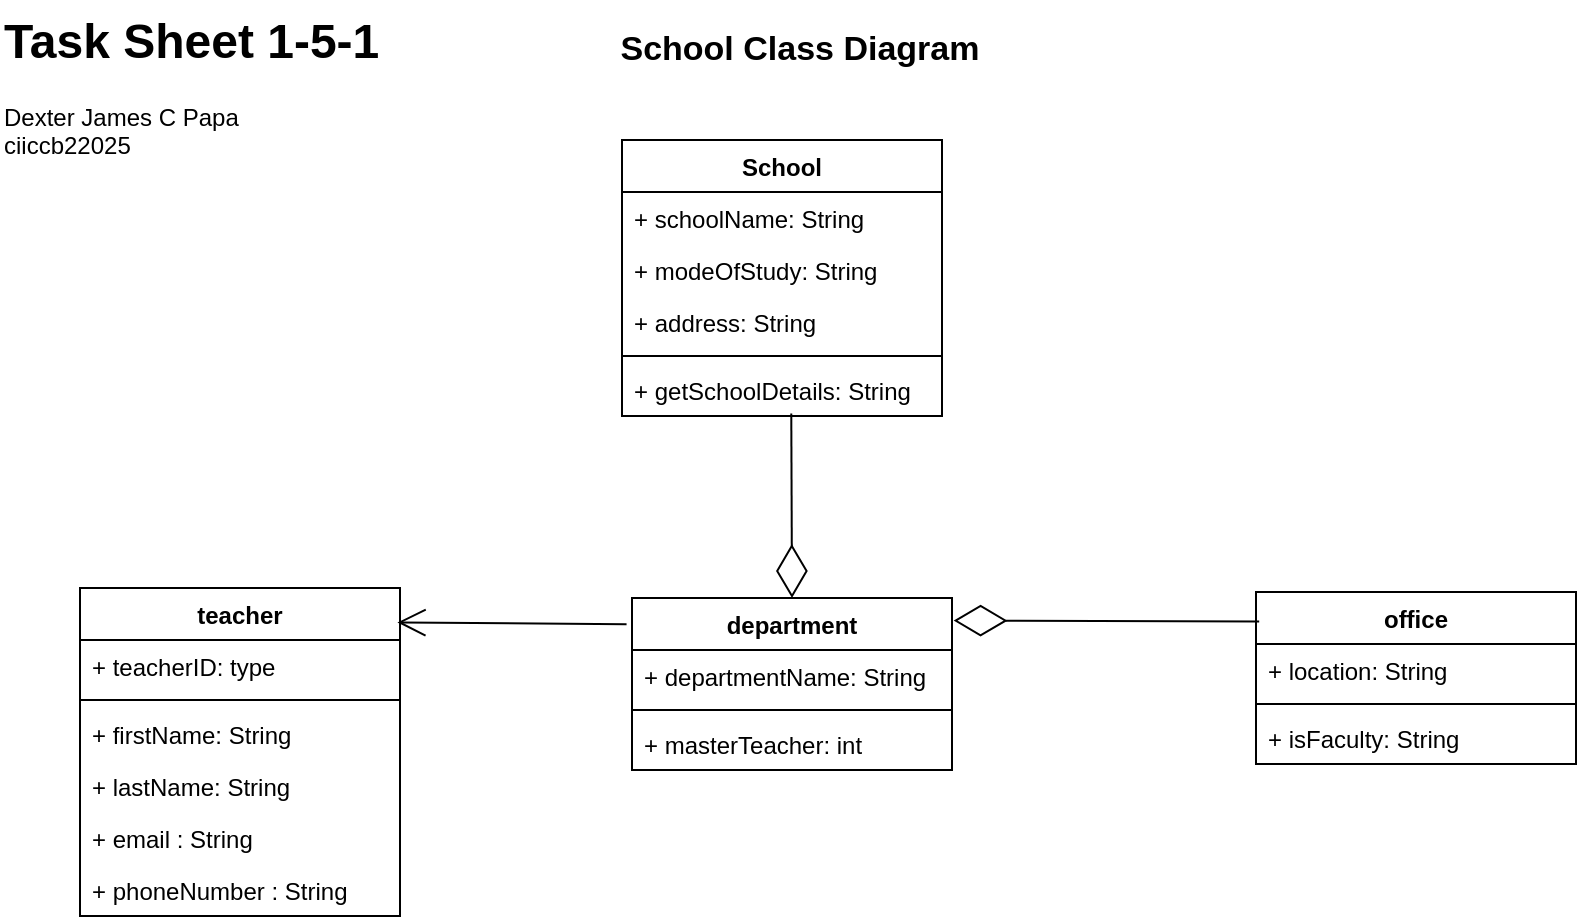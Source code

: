 <mxfile version="27.0.6" pages="2">
  <diagram name="Page-1" id="c4acf3e9-155e-7222-9cf6-157b1a14988f">
    <mxGraphModel grid="1" page="1" gridSize="10" guides="1" tooltips="1" connect="1" arrows="1" fold="1" pageScale="1" pageWidth="850" pageHeight="1100" background="none" math="0" shadow="0">
      <root>
        <mxCell id="0" />
        <mxCell id="1" parent="0" />
        <mxCell id="JV8OfSsmmpj7OXudkfAM-2" value="&lt;h1 style=&quot;margin-top: 0px;&quot;&gt;Task Sheet 1-5-1&lt;/h1&gt;&lt;p&gt;Dexter James C Papa&lt;br&gt;ciiccb22025&lt;/p&gt;" style="text;html=1;whiteSpace=wrap;overflow=hidden;rounded=0;" vertex="1" parent="1">
          <mxGeometry x="10" y="20" width="250" height="120" as="geometry" />
        </mxCell>
        <mxCell id="JV8OfSsmmpj7OXudkfAM-3" value="School Class Diagram" style="text;html=1;align=center;verticalAlign=middle;whiteSpace=wrap;rounded=0;fontStyle=1;fontSize=17;" vertex="1" parent="1">
          <mxGeometry x="270" y="30" width="280" height="30" as="geometry" />
        </mxCell>
        <mxCell id="JV8OfSsmmpj7OXudkfAM-5" value="School" style="swimlane;fontStyle=1;align=center;verticalAlign=top;childLayout=stackLayout;horizontal=1;startSize=26;horizontalStack=0;resizeParent=1;resizeParentMax=0;resizeLast=0;collapsible=1;marginBottom=0;whiteSpace=wrap;html=1;" vertex="1" parent="1">
          <mxGeometry x="321" y="90" width="160" height="138" as="geometry" />
        </mxCell>
        <mxCell id="JV8OfSsmmpj7OXudkfAM-6" value="+ schoolName: String" style="text;strokeColor=none;fillColor=none;align=left;verticalAlign=top;spacingLeft=4;spacingRight=4;overflow=hidden;rotatable=0;points=[[0,0.5],[1,0.5]];portConstraint=eastwest;whiteSpace=wrap;html=1;" vertex="1" parent="JV8OfSsmmpj7OXudkfAM-5">
          <mxGeometry y="26" width="160" height="26" as="geometry" />
        </mxCell>
        <mxCell id="JV8OfSsmmpj7OXudkfAM-11" value="+  modeOfStudy: String" style="text;strokeColor=none;fillColor=none;align=left;verticalAlign=top;spacingLeft=4;spacingRight=4;overflow=hidden;rotatable=0;points=[[0,0.5],[1,0.5]];portConstraint=eastwest;whiteSpace=wrap;html=1;" vertex="1" parent="JV8OfSsmmpj7OXudkfAM-5">
          <mxGeometry y="52" width="160" height="26" as="geometry" />
        </mxCell>
        <mxCell id="JV8OfSsmmpj7OXudkfAM-10" value="+ address: String" style="text;strokeColor=none;fillColor=none;align=left;verticalAlign=top;spacingLeft=4;spacingRight=4;overflow=hidden;rotatable=0;points=[[0,0.5],[1,0.5]];portConstraint=eastwest;whiteSpace=wrap;html=1;" vertex="1" parent="JV8OfSsmmpj7OXudkfAM-5">
          <mxGeometry y="78" width="160" height="26" as="geometry" />
        </mxCell>
        <mxCell id="JV8OfSsmmpj7OXudkfAM-7" value="" style="line;strokeWidth=1;fillColor=none;align=left;verticalAlign=middle;spacingTop=-1;spacingLeft=3;spacingRight=3;rotatable=0;labelPosition=right;points=[];portConstraint=eastwest;strokeColor=inherit;" vertex="1" parent="JV8OfSsmmpj7OXudkfAM-5">
          <mxGeometry y="104" width="160" height="8" as="geometry" />
        </mxCell>
        <mxCell id="JV8OfSsmmpj7OXudkfAM-8" value="+ getSchoolDetails: String" style="text;strokeColor=none;fillColor=none;align=left;verticalAlign=top;spacingLeft=4;spacingRight=4;overflow=hidden;rotatable=0;points=[[0,0.5],[1,0.5]];portConstraint=eastwest;whiteSpace=wrap;html=1;" vertex="1" parent="JV8OfSsmmpj7OXudkfAM-5">
          <mxGeometry y="112" width="160" height="26" as="geometry" />
        </mxCell>
        <mxCell id="JV8OfSsmmpj7OXudkfAM-14" value="office" style="swimlane;fontStyle=1;align=center;verticalAlign=top;childLayout=stackLayout;horizontal=1;startSize=26;horizontalStack=0;resizeParent=1;resizeParentMax=0;resizeLast=0;collapsible=1;marginBottom=0;whiteSpace=wrap;html=1;" vertex="1" parent="1">
          <mxGeometry x="638" y="316" width="160" height="86" as="geometry" />
        </mxCell>
        <mxCell id="JV8OfSsmmpj7OXudkfAM-15" value="+ location: String" style="text;strokeColor=none;fillColor=none;align=left;verticalAlign=top;spacingLeft=4;spacingRight=4;overflow=hidden;rotatable=0;points=[[0,0.5],[1,0.5]];portConstraint=eastwest;whiteSpace=wrap;html=1;" vertex="1" parent="JV8OfSsmmpj7OXudkfAM-14">
          <mxGeometry y="26" width="160" height="26" as="geometry" />
        </mxCell>
        <mxCell id="JV8OfSsmmpj7OXudkfAM-16" value="" style="line;strokeWidth=1;fillColor=none;align=left;verticalAlign=middle;spacingTop=-1;spacingLeft=3;spacingRight=3;rotatable=0;labelPosition=right;points=[];portConstraint=eastwest;strokeColor=inherit;" vertex="1" parent="JV8OfSsmmpj7OXudkfAM-14">
          <mxGeometry y="52" width="160" height="8" as="geometry" />
        </mxCell>
        <mxCell id="JV8OfSsmmpj7OXudkfAM-17" value="+ isFaculty: String" style="text;strokeColor=none;fillColor=none;align=left;verticalAlign=top;spacingLeft=4;spacingRight=4;overflow=hidden;rotatable=0;points=[[0,0.5],[1,0.5]];portConstraint=eastwest;whiteSpace=wrap;html=1;" vertex="1" parent="JV8OfSsmmpj7OXudkfAM-14">
          <mxGeometry y="60" width="160" height="26" as="geometry" />
        </mxCell>
        <mxCell id="JV8OfSsmmpj7OXudkfAM-18" value="department" style="swimlane;fontStyle=1;align=center;verticalAlign=top;childLayout=stackLayout;horizontal=1;startSize=26;horizontalStack=0;resizeParent=1;resizeParentMax=0;resizeLast=0;collapsible=1;marginBottom=0;whiteSpace=wrap;html=1;" vertex="1" parent="1">
          <mxGeometry x="326" y="319" width="160" height="86" as="geometry" />
        </mxCell>
        <mxCell id="JV8OfSsmmpj7OXudkfAM-19" value="+ departmentName: String" style="text;strokeColor=none;fillColor=none;align=left;verticalAlign=top;spacingLeft=4;spacingRight=4;overflow=hidden;rotatable=0;points=[[0,0.5],[1,0.5]];portConstraint=eastwest;whiteSpace=wrap;html=1;" vertex="1" parent="JV8OfSsmmpj7OXudkfAM-18">
          <mxGeometry y="26" width="160" height="26" as="geometry" />
        </mxCell>
        <mxCell id="JV8OfSsmmpj7OXudkfAM-20" value="" style="line;strokeWidth=1;fillColor=none;align=left;verticalAlign=middle;spacingTop=-1;spacingLeft=3;spacingRight=3;rotatable=0;labelPosition=right;points=[];portConstraint=eastwest;strokeColor=inherit;" vertex="1" parent="JV8OfSsmmpj7OXudkfAM-18">
          <mxGeometry y="52" width="160" height="8" as="geometry" />
        </mxCell>
        <mxCell id="JV8OfSsmmpj7OXudkfAM-21" value="+ masterTeacher: int" style="text;strokeColor=none;fillColor=none;align=left;verticalAlign=top;spacingLeft=4;spacingRight=4;overflow=hidden;rotatable=0;points=[[0,0.5],[1,0.5]];portConstraint=eastwest;whiteSpace=wrap;html=1;" vertex="1" parent="JV8OfSsmmpj7OXudkfAM-18">
          <mxGeometry y="60" width="160" height="26" as="geometry" />
        </mxCell>
        <mxCell id="JV8OfSsmmpj7OXudkfAM-22" value="teacher" style="swimlane;fontStyle=1;align=center;verticalAlign=top;childLayout=stackLayout;horizontal=1;startSize=26;horizontalStack=0;resizeParent=1;resizeParentMax=0;resizeLast=0;collapsible=1;marginBottom=0;whiteSpace=wrap;html=1;" vertex="1" parent="1">
          <mxGeometry x="50" y="314" width="160" height="164" as="geometry" />
        </mxCell>
        <mxCell id="JV8OfSsmmpj7OXudkfAM-23" value="+ teacherID: type" style="text;strokeColor=none;fillColor=none;align=left;verticalAlign=top;spacingLeft=4;spacingRight=4;overflow=hidden;rotatable=0;points=[[0,0.5],[1,0.5]];portConstraint=eastwest;whiteSpace=wrap;html=1;" vertex="1" parent="JV8OfSsmmpj7OXudkfAM-22">
          <mxGeometry y="26" width="160" height="26" as="geometry" />
        </mxCell>
        <mxCell id="JV8OfSsmmpj7OXudkfAM-24" value="" style="line;strokeWidth=1;fillColor=none;align=left;verticalAlign=middle;spacingTop=-1;spacingLeft=3;spacingRight=3;rotatable=0;labelPosition=right;points=[];portConstraint=eastwest;strokeColor=inherit;" vertex="1" parent="JV8OfSsmmpj7OXudkfAM-22">
          <mxGeometry y="52" width="160" height="8" as="geometry" />
        </mxCell>
        <mxCell id="7dieR6qLmVNwFm0mS22P-1" value="+ firstName: String" style="text;strokeColor=none;fillColor=none;align=left;verticalAlign=top;spacingLeft=4;spacingRight=4;overflow=hidden;rotatable=0;points=[[0,0.5],[1,0.5]];portConstraint=eastwest;whiteSpace=wrap;html=1;" vertex="1" parent="JV8OfSsmmpj7OXudkfAM-22">
          <mxGeometry y="60" width="160" height="26" as="geometry" />
        </mxCell>
        <mxCell id="7dieR6qLmVNwFm0mS22P-2" value="+ lastName: String" style="text;strokeColor=none;fillColor=none;align=left;verticalAlign=top;spacingLeft=4;spacingRight=4;overflow=hidden;rotatable=0;points=[[0,0.5],[1,0.5]];portConstraint=eastwest;whiteSpace=wrap;html=1;" vertex="1" parent="JV8OfSsmmpj7OXudkfAM-22">
          <mxGeometry y="86" width="160" height="26" as="geometry" />
        </mxCell>
        <mxCell id="7dieR6qLmVNwFm0mS22P-3" value="+ email : String" style="text;strokeColor=none;fillColor=none;align=left;verticalAlign=top;spacingLeft=4;spacingRight=4;overflow=hidden;rotatable=0;points=[[0,0.5],[1,0.5]];portConstraint=eastwest;whiteSpace=wrap;html=1;" vertex="1" parent="JV8OfSsmmpj7OXudkfAM-22">
          <mxGeometry y="112" width="160" height="26" as="geometry" />
        </mxCell>
        <mxCell id="7dieR6qLmVNwFm0mS22P-4" value="+ phoneNumber : String" style="text;strokeColor=none;fillColor=none;align=left;verticalAlign=top;spacingLeft=4;spacingRight=4;overflow=hidden;rotatable=0;points=[[0,0.5],[1,0.5]];portConstraint=eastwest;whiteSpace=wrap;html=1;" vertex="1" parent="JV8OfSsmmpj7OXudkfAM-22">
          <mxGeometry y="138" width="160" height="26" as="geometry" />
        </mxCell>
        <mxCell id="7dieR6qLmVNwFm0mS22P-9" value="" style="endArrow=diamondThin;endFill=0;endSize=24;html=1;rounded=0;entryX=0.5;entryY=0;entryDx=0;entryDy=0;exitX=0.529;exitY=0.951;exitDx=0;exitDy=0;exitPerimeter=0;" edge="1" parent="1" source="JV8OfSsmmpj7OXudkfAM-8" target="JV8OfSsmmpj7OXudkfAM-18">
          <mxGeometry width="160" relative="1" as="geometry">
            <mxPoint x="370" y="260" as="sourcePoint" />
            <mxPoint x="710" y="250" as="targetPoint" />
          </mxGeometry>
        </mxCell>
        <mxCell id="7dieR6qLmVNwFm0mS22P-10" value="" style="endArrow=open;endFill=1;endSize=12;html=1;rounded=0;entryX=0.992;entryY=0.105;entryDx=0;entryDy=0;exitX=-0.017;exitY=0.153;exitDx=0;exitDy=0;entryPerimeter=0;exitPerimeter=0;" edge="1" parent="1" source="JV8OfSsmmpj7OXudkfAM-18" target="JV8OfSsmmpj7OXudkfAM-22">
          <mxGeometry width="160" relative="1" as="geometry">
            <mxPoint x="330" y="440" as="sourcePoint" />
            <mxPoint x="490" y="440" as="targetPoint" />
          </mxGeometry>
        </mxCell>
        <mxCell id="7dieR6qLmVNwFm0mS22P-11" value="" style="endArrow=diamondThin;endFill=0;endSize=24;html=1;rounded=0;entryX=1.005;entryY=0.131;entryDx=0;entryDy=0;exitX=0.01;exitY=0.171;exitDx=0;exitDy=0;exitPerimeter=0;entryPerimeter=0;" edge="1" parent="1" source="JV8OfSsmmpj7OXudkfAM-14" target="JV8OfSsmmpj7OXudkfAM-18">
          <mxGeometry width="160" relative="1" as="geometry">
            <mxPoint x="480" y="460" as="sourcePoint" />
            <mxPoint x="640" y="460" as="targetPoint" />
          </mxGeometry>
        </mxCell>
      </root>
    </mxGraphModel>
  </diagram>
  <diagram id="3rNxaD8u-wCumJ7_BwN5" name="Page-2">
    <mxGraphModel grid="1" page="1" gridSize="10" guides="1" tooltips="1" connect="1" arrows="1" fold="1" pageScale="1" pageWidth="850" pageHeight="1100" math="0" shadow="0">
      <root>
        <mxCell id="0" />
        <mxCell id="1" parent="0" />
      </root>
    </mxGraphModel>
  </diagram>
</mxfile>

